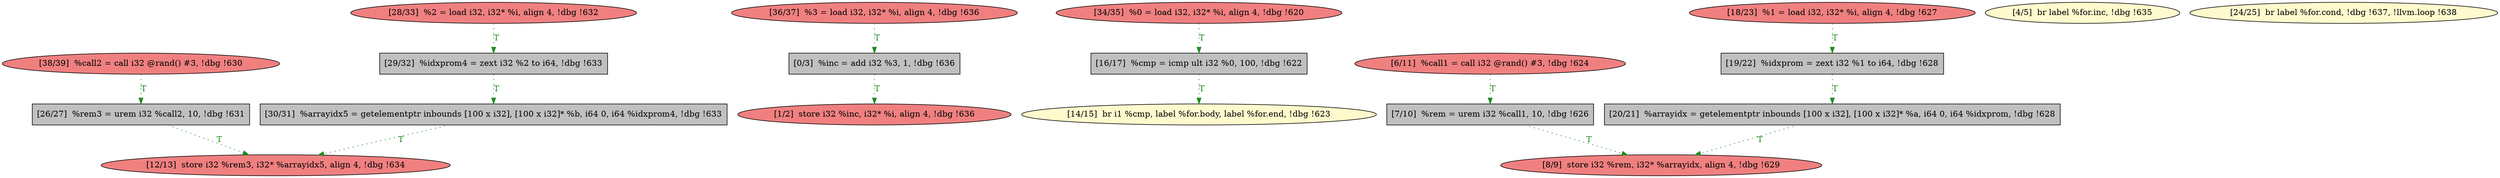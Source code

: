 
digraph G {


node347 [fillcolor=lightcoral,label="[38/39]  %call2 = call i32 @rand() #3, !dbg !630",shape=ellipse,style=filled ]
node346 [fillcolor=lightcoral,label="[36/37]  %3 = load i32, i32* %i, align 4, !dbg !636",shape=ellipse,style=filled ]
node349 [fillcolor=grey,label="[30/31]  %arrayidx5 = getelementptr inbounds [100 x i32], [100 x i32]* %b, i64 0, i64 %idxprom4, !dbg !633",shape=rectangle,style=filled ]
node335 [fillcolor=grey,label="[16/17]  %cmp = icmp ult i32 %0, 100, !dbg !622",shape=rectangle,style=filled ]
node334 [fillcolor=lemonchiffon,label="[14/15]  br i1 %cmp, label %for.body, label %for.end, !dbg !623",shape=ellipse,style=filled ]
node344 [fillcolor=grey,label="[19/22]  %idxprom = zext i32 %1 to i64, !dbg !628",shape=rectangle,style=filled ]
node332 [fillcolor=lightcoral,label="[6/11]  %call1 = call i32 @rand() #3, !dbg !624",shape=ellipse,style=filled ]
node339 [fillcolor=grey,label="[7/10]  %rem = urem i32 %call1, 10, !dbg !626",shape=rectangle,style=filled ]
node330 [fillcolor=grey,label="[0/3]  %inc = add i32 %3, 1, !dbg !636",shape=rectangle,style=filled ]
node343 [fillcolor=lightcoral,label="[34/35]  %0 = load i32, i32* %i, align 4, !dbg !620",shape=ellipse,style=filled ]
node342 [fillcolor=lightcoral,label="[28/33]  %2 = load i32, i32* %i, align 4, !dbg !632",shape=ellipse,style=filled ]
node336 [fillcolor=lightcoral,label="[1/2]  store i32 %inc, i32* %i, align 4, !dbg !636",shape=ellipse,style=filled ]
node331 [fillcolor=lemonchiffon,label="[4/5]  br label %for.inc, !dbg !635",shape=ellipse,style=filled ]
node337 [fillcolor=lightcoral,label="[18/23]  %1 = load i32, i32* %i, align 4, !dbg !627",shape=ellipse,style=filled ]
node341 [fillcolor=grey,label="[26/27]  %rem3 = urem i32 %call2, 10, !dbg !631",shape=rectangle,style=filled ]
node338 [fillcolor=lightcoral,label="[8/9]  store i32 %rem, i32* %arrayidx, align 4, !dbg !629",shape=ellipse,style=filled ]
node340 [fillcolor=lemonchiffon,label="[24/25]  br label %for.cond, !dbg !637, !llvm.loop !638",shape=ellipse,style=filled ]
node348 [fillcolor=grey,label="[29/32]  %idxprom4 = zext i32 %2 to i64, !dbg !633",shape=rectangle,style=filled ]
node333 [fillcolor=lightcoral,label="[12/13]  store i32 %rem3, i32* %arrayidx5, align 4, !dbg !634",shape=ellipse,style=filled ]
node345 [fillcolor=grey,label="[20/21]  %arrayidx = getelementptr inbounds [100 x i32], [100 x i32]* %a, i64 0, i64 %idxprom, !dbg !628",shape=rectangle,style=filled ]

node341->node333 [style=dotted,color=forestgreen,label="T",fontcolor=forestgreen ]
node344->node345 [style=dotted,color=forestgreen,label="T",fontcolor=forestgreen ]
node330->node336 [style=dotted,color=forestgreen,label="T",fontcolor=forestgreen ]
node337->node344 [style=dotted,color=forestgreen,label="T",fontcolor=forestgreen ]
node347->node341 [style=dotted,color=forestgreen,label="T",fontcolor=forestgreen ]
node335->node334 [style=dotted,color=forestgreen,label="T",fontcolor=forestgreen ]
node345->node338 [style=dotted,color=forestgreen,label="T",fontcolor=forestgreen ]
node332->node339 [style=dotted,color=forestgreen,label="T",fontcolor=forestgreen ]
node349->node333 [style=dotted,color=forestgreen,label="T",fontcolor=forestgreen ]
node339->node338 [style=dotted,color=forestgreen,label="T",fontcolor=forestgreen ]
node343->node335 [style=dotted,color=forestgreen,label="T",fontcolor=forestgreen ]
node342->node348 [style=dotted,color=forestgreen,label="T",fontcolor=forestgreen ]
node346->node330 [style=dotted,color=forestgreen,label="T",fontcolor=forestgreen ]
node348->node349 [style=dotted,color=forestgreen,label="T",fontcolor=forestgreen ]


}
